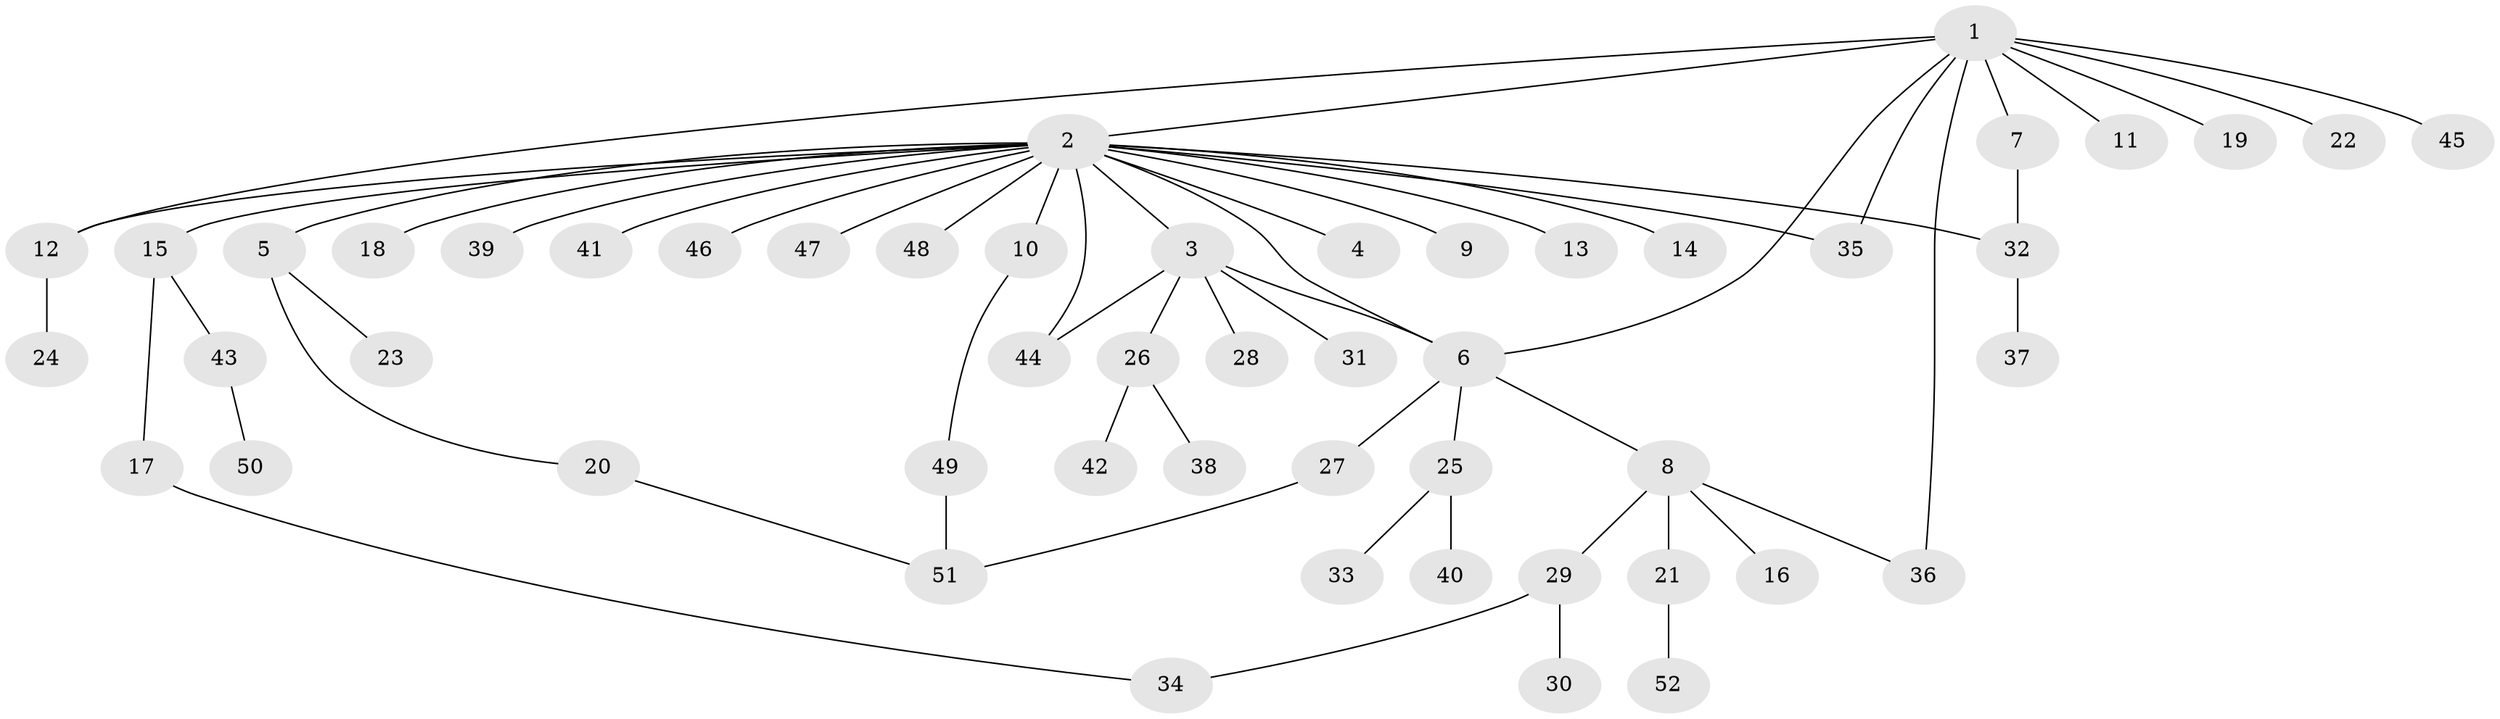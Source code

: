 // coarse degree distribution, {10: 0.027777777777777776, 18: 0.027777777777777776, 6: 0.05555555555555555, 1: 0.5277777777777778, 3: 0.05555555555555555, 2: 0.2777777777777778, 5: 0.027777777777777776}
// Generated by graph-tools (version 1.1) at 2025/18/03/04/25 18:18:23]
// undirected, 52 vertices, 61 edges
graph export_dot {
graph [start="1"]
  node [color=gray90,style=filled];
  1;
  2;
  3;
  4;
  5;
  6;
  7;
  8;
  9;
  10;
  11;
  12;
  13;
  14;
  15;
  16;
  17;
  18;
  19;
  20;
  21;
  22;
  23;
  24;
  25;
  26;
  27;
  28;
  29;
  30;
  31;
  32;
  33;
  34;
  35;
  36;
  37;
  38;
  39;
  40;
  41;
  42;
  43;
  44;
  45;
  46;
  47;
  48;
  49;
  50;
  51;
  52;
  1 -- 2;
  1 -- 6;
  1 -- 7;
  1 -- 11;
  1 -- 12;
  1 -- 19;
  1 -- 22;
  1 -- 35;
  1 -- 36;
  1 -- 45;
  2 -- 3;
  2 -- 4;
  2 -- 5;
  2 -- 6;
  2 -- 9;
  2 -- 10;
  2 -- 12;
  2 -- 13;
  2 -- 14;
  2 -- 15;
  2 -- 18;
  2 -- 32;
  2 -- 35;
  2 -- 39;
  2 -- 41;
  2 -- 44;
  2 -- 46;
  2 -- 47;
  2 -- 48;
  3 -- 6;
  3 -- 26;
  3 -- 28;
  3 -- 31;
  3 -- 44;
  5 -- 20;
  5 -- 23;
  6 -- 8;
  6 -- 25;
  6 -- 27;
  7 -- 32;
  8 -- 16;
  8 -- 21;
  8 -- 29;
  8 -- 36;
  10 -- 49;
  12 -- 24;
  15 -- 17;
  15 -- 43;
  17 -- 34;
  20 -- 51;
  21 -- 52;
  25 -- 33;
  25 -- 40;
  26 -- 38;
  26 -- 42;
  27 -- 51;
  29 -- 30;
  29 -- 34;
  32 -- 37;
  43 -- 50;
  49 -- 51;
}
